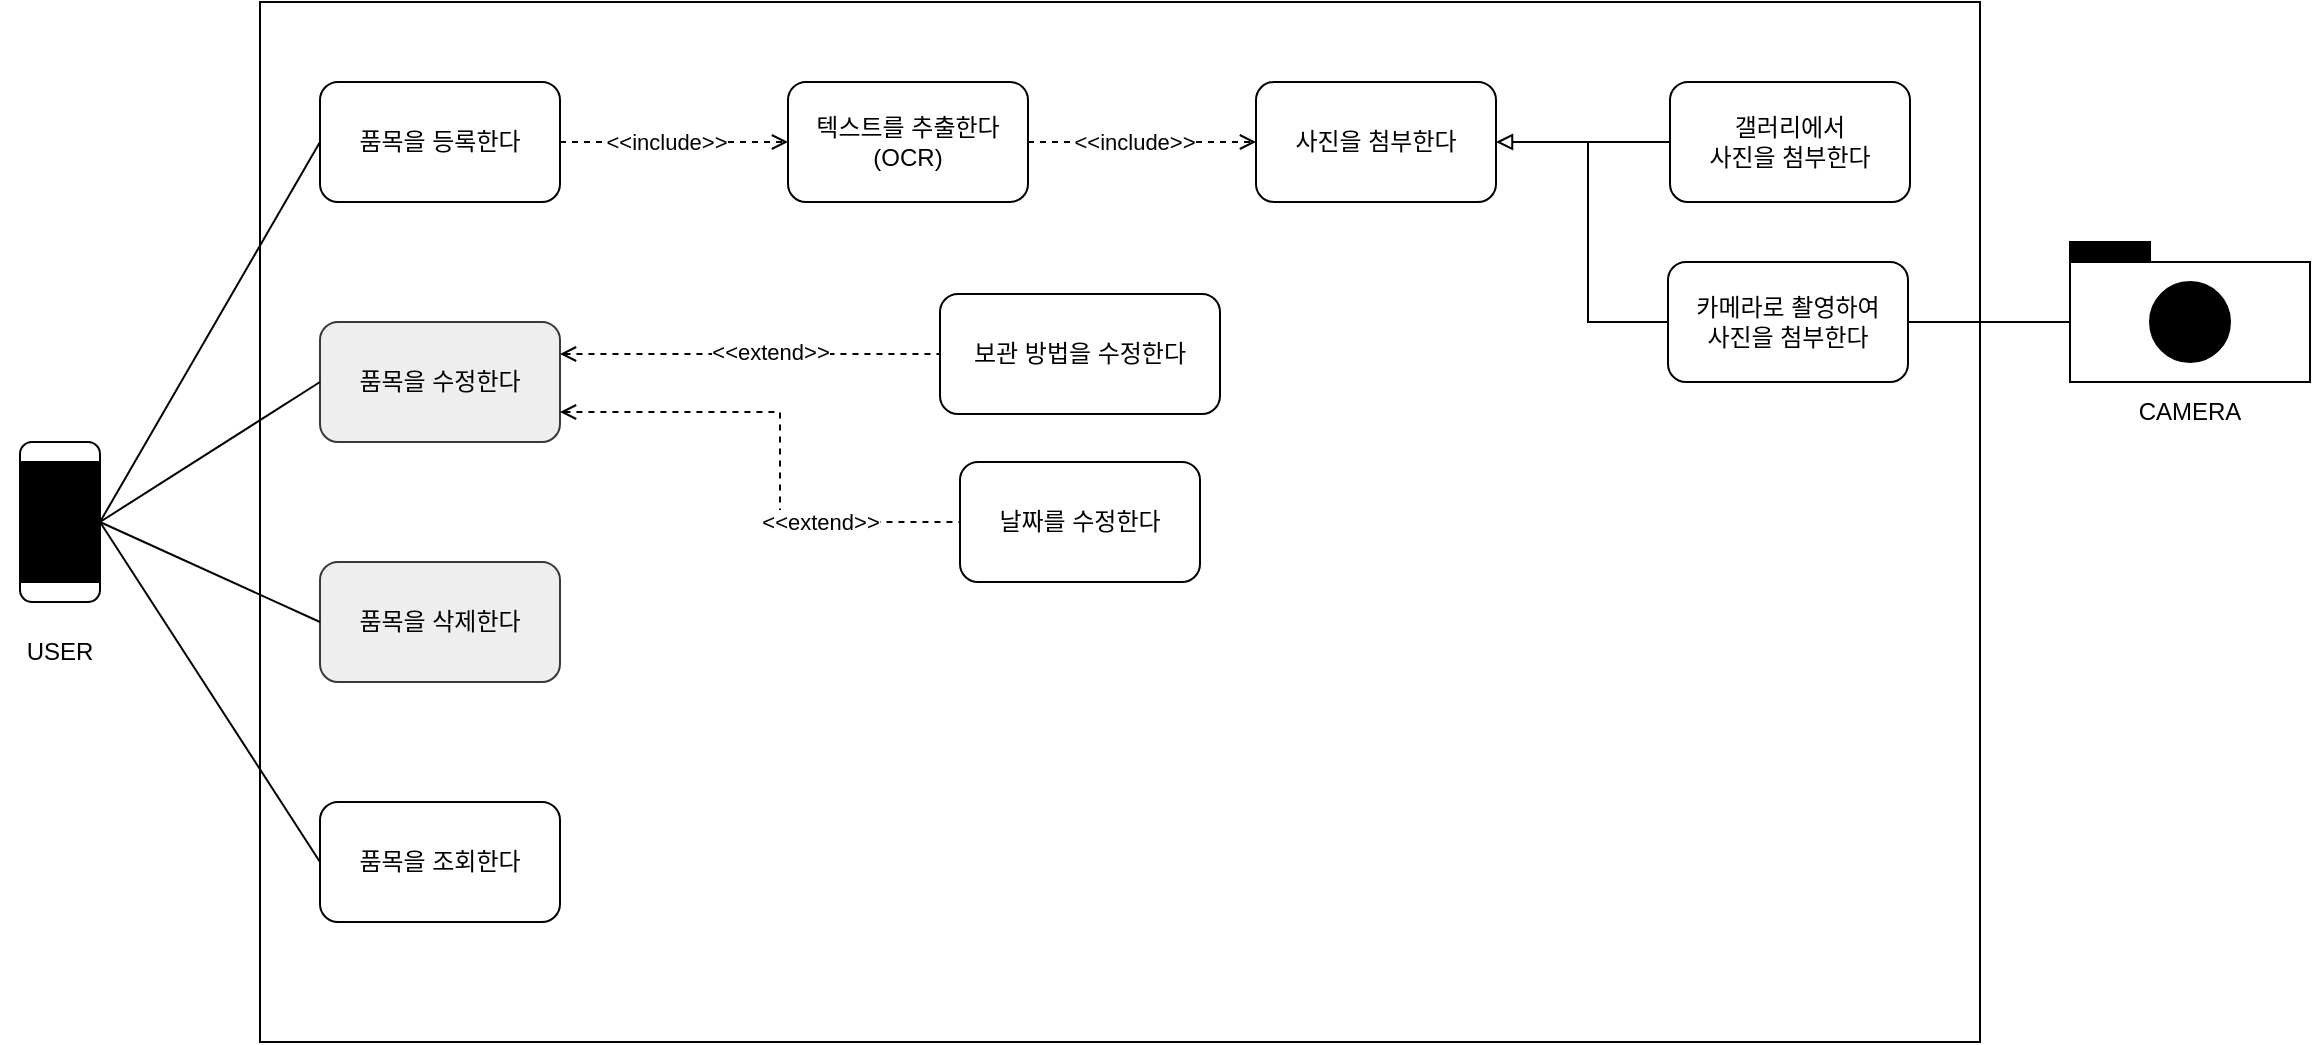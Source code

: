 <mxfile version="15.7.3" type="device"><diagram id="-g6SbpIW-4n_mot4OCHL" name="Page-1"><mxGraphModel dx="2310" dy="943" grid="1" gridSize="10" guides="1" tooltips="1" connect="1" arrows="1" fold="1" page="1" pageScale="1" pageWidth="827" pageHeight="1169" math="0" shadow="0"><root><mxCell id="0"/><mxCell id="1" parent="0"/><mxCell id="G3zQZItFKAUvLcch4uvq-11" value="" style="rounded=0;whiteSpace=wrap;html=1;" parent="1" vertex="1"><mxGeometry x="-470" y="160" width="860" height="520" as="geometry"/></mxCell><mxCell id="G3zQZItFKAUvLcch4uvq-1" value="품목을 등록한다" style="rounded=1;whiteSpace=wrap;html=1;" parent="1" vertex="1"><mxGeometry x="-440" y="200" width="120" height="60" as="geometry"/></mxCell><mxCell id="G3zQZItFKAUvLcch4uvq-2" value="품목을 수정한다" style="rounded=1;whiteSpace=wrap;html=1;fillColor=#eeeeee;strokeColor=#36393d;" parent="1" vertex="1"><mxGeometry x="-440" y="320" width="120" height="60" as="geometry"/></mxCell><mxCell id="G3zQZItFKAUvLcch4uvq-3" value="품목을 삭제한다&lt;span style=&quot;color: rgba(0 , 0 , 0 , 0) ; font-family: monospace ; font-size: 0px&quot;&gt;%3CmxGraphModel%3E%3Croot%3E%3CmxCell%20id%3D%220%22%2F%3E%3CmxCell%20id%3D%221%22%20parent%3D%220%22%2F%3E%3CmxCell%20id%3D%222%22%20value%3D%22%ED%92%88%EB%AA%A9%EC%9D%84%20%EB%93%B1%EB%A1%9D%ED%95%9C%EB%8B%A4%22%20style%3D%22rounded%3D1%3BwhiteSpace%3Dwrap%3Bhtml%3D1%3B%22%20vertex%3D%221%22%20parent%3D%221%22%3E%3CmxGeometry%20x%3D%22120%22%20y%3D%22120%22%20width%3D%22120%22%20height%3D%2260%22%20as%3D%22geometry%22%2F%3E%3C%2FmxCell%3E%3C%2Froot%3E%3C%2FmxGraphModel%3E&lt;/span&gt;" style="rounded=1;whiteSpace=wrap;html=1;fillColor=#eeeeee;strokeColor=#36393d;" parent="1" vertex="1"><mxGeometry x="-440" y="440" width="120" height="60" as="geometry"/></mxCell><mxCell id="G3zQZItFKAUvLcch4uvq-4" value="품목을 조회한다" style="rounded=1;whiteSpace=wrap;html=1;" parent="1" vertex="1"><mxGeometry x="-440" y="560" width="120" height="60" as="geometry"/></mxCell><mxCell id="G3zQZItFKAUvLcch4uvq-5" value="텍스트를 추출한다&lt;br&gt;(OCR)" style="rounded=1;whiteSpace=wrap;html=1;" parent="1" vertex="1"><mxGeometry x="-206" y="200" width="120" height="60" as="geometry"/></mxCell><mxCell id="G3zQZItFKAUvLcch4uvq-8" value="" style="endArrow=open;html=1;rounded=0;exitX=1;exitY=0.5;exitDx=0;exitDy=0;entryX=0;entryY=0.5;entryDx=0;entryDy=0;dashed=1;endFill=0;" parent="1" source="G3zQZItFKAUvLcch4uvq-1" target="G3zQZItFKAUvLcch4uvq-5" edge="1"><mxGeometry width="50" height="50" relative="1" as="geometry"><mxPoint x="-170" y="500" as="sourcePoint"/><mxPoint x="-120" y="450" as="targetPoint"/></mxGeometry></mxCell><mxCell id="hVwJ0tNh9mQCZ6eECoeH-5" value="&amp;lt;&amp;lt;include&amp;gt;&amp;gt;" style="edgeLabel;html=1;align=center;verticalAlign=middle;resizable=0;points=[];" parent="G3zQZItFKAUvLcch4uvq-8" vertex="1" connectable="0"><mxGeometry x="0.778" y="-1" relative="1" as="geometry"><mxPoint x="-49" y="-1" as="offset"/></mxGeometry></mxCell><mxCell id="G3zQZItFKAUvLcch4uvq-12" value="" style="rounded=1;whiteSpace=wrap;html=1;" parent="1" vertex="1"><mxGeometry x="-590" y="380" width="40" height="80" as="geometry"/></mxCell><mxCell id="G3zQZItFKAUvLcch4uvq-13" value="USER" style="rounded=0;whiteSpace=wrap;html=1;fillColor=#000000;" parent="1" vertex="1"><mxGeometry x="-590" y="390" width="40" height="60" as="geometry"/></mxCell><mxCell id="G3zQZItFKAUvLcch4uvq-14" value="USER" style="text;html=1;strokeColor=none;fillColor=none;align=center;verticalAlign=middle;whiteSpace=wrap;rounded=0;" parent="1" vertex="1"><mxGeometry x="-600" y="470" width="60" height="30" as="geometry"/></mxCell><mxCell id="G3zQZItFKAUvLcch4uvq-15" value="" style="endArrow=none;html=1;rounded=0;entryX=0;entryY=0.5;entryDx=0;entryDy=0;exitX=1;exitY=0.5;exitDx=0;exitDy=0;" parent="1" source="G3zQZItFKAUvLcch4uvq-13" target="G3zQZItFKAUvLcch4uvq-1" edge="1"><mxGeometry width="50" height="50" relative="1" as="geometry"><mxPoint x="-670" y="240" as="sourcePoint"/><mxPoint x="-620" y="190" as="targetPoint"/></mxGeometry></mxCell><mxCell id="G3zQZItFKAUvLcch4uvq-16" value="" style="endArrow=none;html=1;rounded=0;entryX=0;entryY=0.5;entryDx=0;entryDy=0;exitX=1;exitY=0.5;exitDx=0;exitDy=0;" parent="1" source="G3zQZItFKAUvLcch4uvq-13" target="G3zQZItFKAUvLcch4uvq-2" edge="1"><mxGeometry width="50" height="50" relative="1" as="geometry"><mxPoint x="-540" y="430" as="sourcePoint"/><mxPoint x="-430" y="240" as="targetPoint"/></mxGeometry></mxCell><mxCell id="G3zQZItFKAUvLcch4uvq-17" value="" style="endArrow=none;html=1;rounded=0;entryX=0;entryY=0.5;entryDx=0;entryDy=0;" parent="1" target="G3zQZItFKAUvLcch4uvq-3" edge="1"><mxGeometry width="50" height="50" relative="1" as="geometry"><mxPoint x="-550" y="420" as="sourcePoint"/><mxPoint x="-430" y="360" as="targetPoint"/></mxGeometry></mxCell><mxCell id="G3zQZItFKAUvLcch4uvq-18" value="" style="endArrow=none;html=1;rounded=0;entryX=0;entryY=0.5;entryDx=0;entryDy=0;exitX=1;exitY=0.5;exitDx=0;exitDy=0;" parent="1" source="G3zQZItFKAUvLcch4uvq-13" target="G3zQZItFKAUvLcch4uvq-4" edge="1"><mxGeometry width="50" height="50" relative="1" as="geometry"><mxPoint x="-540" y="430" as="sourcePoint"/><mxPoint x="-430" y="480" as="targetPoint"/></mxGeometry></mxCell><mxCell id="G3zQZItFKAUvLcch4uvq-22" value="" style="endArrow=none;html=1;rounded=0;" parent="1" source="asFzDJW6T2ec4Xy0w6Lp-2" target="G3zQZItFKAUvLcch4uvq-24" edge="1"><mxGeometry width="50" height="50" relative="1" as="geometry"><mxPoint x="430" y="210" as="sourcePoint"/><mxPoint x="640" y="150" as="targetPoint"/></mxGeometry></mxCell><mxCell id="G3zQZItFKAUvLcch4uvq-23" value="CAMERA" style="text;html=1;strokeColor=none;fillColor=none;align=center;verticalAlign=middle;whiteSpace=wrap;rounded=0;" parent="1" vertex="1"><mxGeometry x="465" y="350" width="60" height="30" as="geometry"/></mxCell><mxCell id="G3zQZItFKAUvLcch4uvq-24" value="" style="rounded=0;whiteSpace=wrap;html=1;fillColor=#FFFFFF;" parent="1" vertex="1"><mxGeometry x="435" y="290" width="120" height="60" as="geometry"/></mxCell><mxCell id="G3zQZItFKAUvLcch4uvq-25" value="" style="rounded=0;whiteSpace=wrap;html=1;fillColor=#000000;" parent="1" vertex="1"><mxGeometry x="435" y="280" width="40" height="10" as="geometry"/></mxCell><mxCell id="G3zQZItFKAUvLcch4uvq-26" value="" style="ellipse;whiteSpace=wrap;html=1;aspect=fixed;fillColor=#000000;" parent="1" vertex="1"><mxGeometry x="475" y="300" width="40" height="40" as="geometry"/></mxCell><mxCell id="asFzDJW6T2ec4Xy0w6Lp-1" value="갤러리에서&lt;br&gt;사진을 첨부한다" style="rounded=1;whiteSpace=wrap;html=1;" vertex="1" parent="1"><mxGeometry x="235" y="200" width="120" height="60" as="geometry"/></mxCell><mxCell id="asFzDJW6T2ec4Xy0w6Lp-2" value="카메라로 촬영하여&lt;br&gt;사진을 첨부한다" style="rounded=1;whiteSpace=wrap;html=1;" vertex="1" parent="1"><mxGeometry x="234" y="290" width="120" height="60" as="geometry"/></mxCell><mxCell id="asFzDJW6T2ec4Xy0w6Lp-3" value="" style="endArrow=block;html=1;rounded=0;endFill=0;" edge="1" parent="1" source="asFzDJW6T2ec4Xy0w6Lp-1" target="asFzDJW6T2ec4Xy0w6Lp-11"><mxGeometry width="50" height="50" relative="1" as="geometry"><mxPoint x="124" y="350" as="sourcePoint"/><mxPoint x="148" y="230" as="targetPoint"/></mxGeometry></mxCell><mxCell id="asFzDJW6T2ec4Xy0w6Lp-4" value="" style="endArrow=none;html=1;rounded=0;" edge="1" parent="1" target="asFzDJW6T2ec4Xy0w6Lp-2"><mxGeometry width="50" height="50" relative="1" as="geometry"><mxPoint x="194" y="230" as="sourcePoint"/><mxPoint x="174" y="300" as="targetPoint"/><Array as="points"><mxPoint x="194" y="320"/></Array></mxGeometry></mxCell><mxCell id="asFzDJW6T2ec4Xy0w6Lp-5" value="보관 방법을 수정한다" style="rounded=1;whiteSpace=wrap;html=1;" vertex="1" parent="1"><mxGeometry x="-130" y="306" width="140" height="60" as="geometry"/></mxCell><mxCell id="asFzDJW6T2ec4Xy0w6Lp-6" value="날짜를 수정한다" style="rounded=1;whiteSpace=wrap;html=1;" vertex="1" parent="1"><mxGeometry x="-120" y="390" width="120" height="60" as="geometry"/></mxCell><mxCell id="asFzDJW6T2ec4Xy0w6Lp-7" value="" style="endArrow=none;html=1;rounded=0;dashed=1;endFill=0;startArrow=open;startFill=0;" edge="1" parent="1" target="asFzDJW6T2ec4Xy0w6Lp-5"><mxGeometry width="50" height="50" relative="1" as="geometry"><mxPoint x="-320" y="336" as="sourcePoint"/><mxPoint x="-150" y="66" as="targetPoint"/></mxGeometry></mxCell><mxCell id="asFzDJW6T2ec4Xy0w6Lp-8" value="&amp;lt;&amp;lt;extend&amp;gt;&amp;gt;" style="edgeLabel;html=1;align=center;verticalAlign=middle;resizable=0;points=[];rotation=0;" vertex="1" connectable="0" parent="asFzDJW6T2ec4Xy0w6Lp-7"><mxGeometry x="0.778" y="-1" relative="1" as="geometry"><mxPoint x="-64" y="-2" as="offset"/></mxGeometry></mxCell><mxCell id="asFzDJW6T2ec4Xy0w6Lp-9" value="" style="endArrow=none;html=1;rounded=0;dashed=1;endFill=0;entryX=0;entryY=0.5;entryDx=0;entryDy=0;startArrow=open;startFill=0;exitX=1;exitY=0.75;exitDx=0;exitDy=0;" edge="1" parent="1" source="G3zQZItFKAUvLcch4uvq-2" target="asFzDJW6T2ec4Xy0w6Lp-6"><mxGeometry width="50" height="50" relative="1" as="geometry"><mxPoint x="-510" y="280" as="sourcePoint"/><mxPoint x="-110" y="405" as="targetPoint"/><Array as="points"><mxPoint x="-210" y="365"/><mxPoint x="-210" y="420"/></Array></mxGeometry></mxCell><mxCell id="asFzDJW6T2ec4Xy0w6Lp-10" value="&amp;lt;&amp;lt;extend&amp;gt;&amp;gt;" style="edgeLabel;html=1;align=center;verticalAlign=middle;resizable=0;points=[];rotation=0;" vertex="1" connectable="0" parent="asFzDJW6T2ec4Xy0w6Lp-9"><mxGeometry x="0.778" y="-1" relative="1" as="geometry"><mxPoint x="-42" y="-1" as="offset"/></mxGeometry></mxCell><mxCell id="asFzDJW6T2ec4Xy0w6Lp-11" value="사진을 첨부한다" style="rounded=1;whiteSpace=wrap;html=1;" vertex="1" parent="1"><mxGeometry x="28" y="200" width="120" height="60" as="geometry"/></mxCell><mxCell id="asFzDJW6T2ec4Xy0w6Lp-12" value="" style="endArrow=open;html=1;rounded=0;dashed=1;endFill=0;" edge="1" parent="1" target="asFzDJW6T2ec4Xy0w6Lp-11" source="G3zQZItFKAUvLcch4uvq-5"><mxGeometry width="50" height="50" relative="1" as="geometry"><mxPoint x="-86" y="230" as="sourcePoint"/><mxPoint x="114" y="450" as="targetPoint"/></mxGeometry></mxCell><mxCell id="asFzDJW6T2ec4Xy0w6Lp-13" value="&amp;lt;&amp;lt;include&amp;gt;&amp;gt;" style="edgeLabel;html=1;align=center;verticalAlign=middle;resizable=0;points=[];" vertex="1" connectable="0" parent="asFzDJW6T2ec4Xy0w6Lp-12"><mxGeometry x="0.778" y="-1" relative="1" as="geometry"><mxPoint x="-49" y="-1" as="offset"/></mxGeometry></mxCell></root></mxGraphModel></diagram></mxfile>